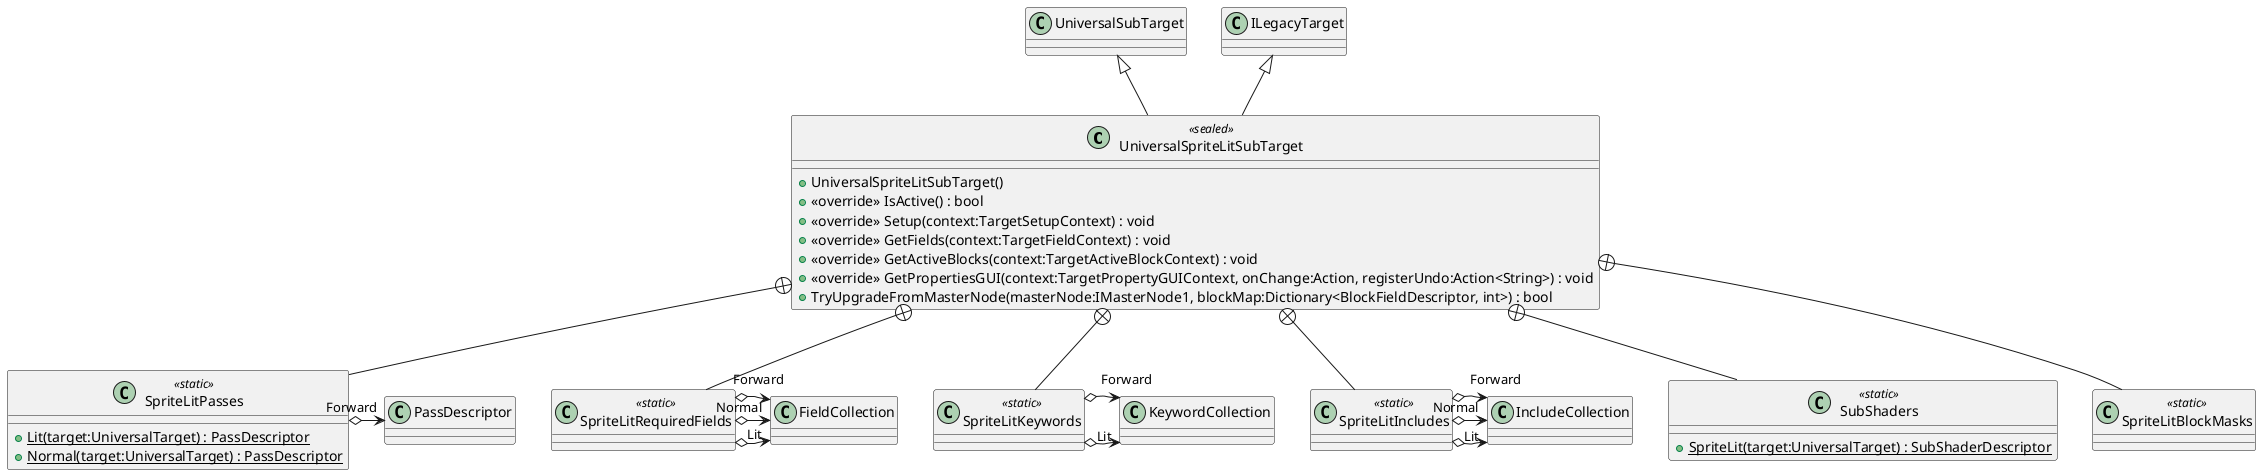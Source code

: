 @startuml
class UniversalSpriteLitSubTarget <<sealed>> {
    + UniversalSpriteLitSubTarget()
    + <<override>> IsActive() : bool
    + <<override>> Setup(context:TargetSetupContext) : void
    + <<override>> GetFields(context:TargetFieldContext) : void
    + <<override>> GetActiveBlocks(context:TargetActiveBlockContext) : void
    + <<override>> GetPropertiesGUI(context:TargetPropertyGUIContext, onChange:Action, registerUndo:Action<String>) : void
    + TryUpgradeFromMasterNode(masterNode:IMasterNode1, blockMap:Dictionary<BlockFieldDescriptor, int>) : bool
}
class SubShaders <<static>> {
    + {static} SpriteLit(target:UniversalTarget) : SubShaderDescriptor
}
class SpriteLitPasses <<static>> {
    + {static} Lit(target:UniversalTarget) : PassDescriptor
    + {static} Normal(target:UniversalTarget) : PassDescriptor
}
class SpriteLitBlockMasks <<static>> {
}
class SpriteLitRequiredFields <<static>> {
}
class SpriteLitKeywords <<static>> {
}
class SpriteLitIncludes <<static>> {
}
UniversalSubTarget <|-- UniversalSpriteLitSubTarget
ILegacyTarget <|-- UniversalSpriteLitSubTarget
UniversalSpriteLitSubTarget +-- SubShaders
UniversalSpriteLitSubTarget +-- SpriteLitPasses
SpriteLitPasses o-> "Forward" PassDescriptor
UniversalSpriteLitSubTarget +-- SpriteLitBlockMasks
UniversalSpriteLitSubTarget +-- SpriteLitRequiredFields
SpriteLitRequiredFields o-> "Lit" FieldCollection
SpriteLitRequiredFields o-> "Normal" FieldCollection
SpriteLitRequiredFields o-> "Forward" FieldCollection
UniversalSpriteLitSubTarget +-- SpriteLitKeywords
SpriteLitKeywords o-> "Lit" KeywordCollection
SpriteLitKeywords o-> "Forward" KeywordCollection
UniversalSpriteLitSubTarget +-- SpriteLitIncludes
SpriteLitIncludes o-> "Lit" IncludeCollection
SpriteLitIncludes o-> "Normal" IncludeCollection
SpriteLitIncludes o-> "Forward" IncludeCollection
@enduml
